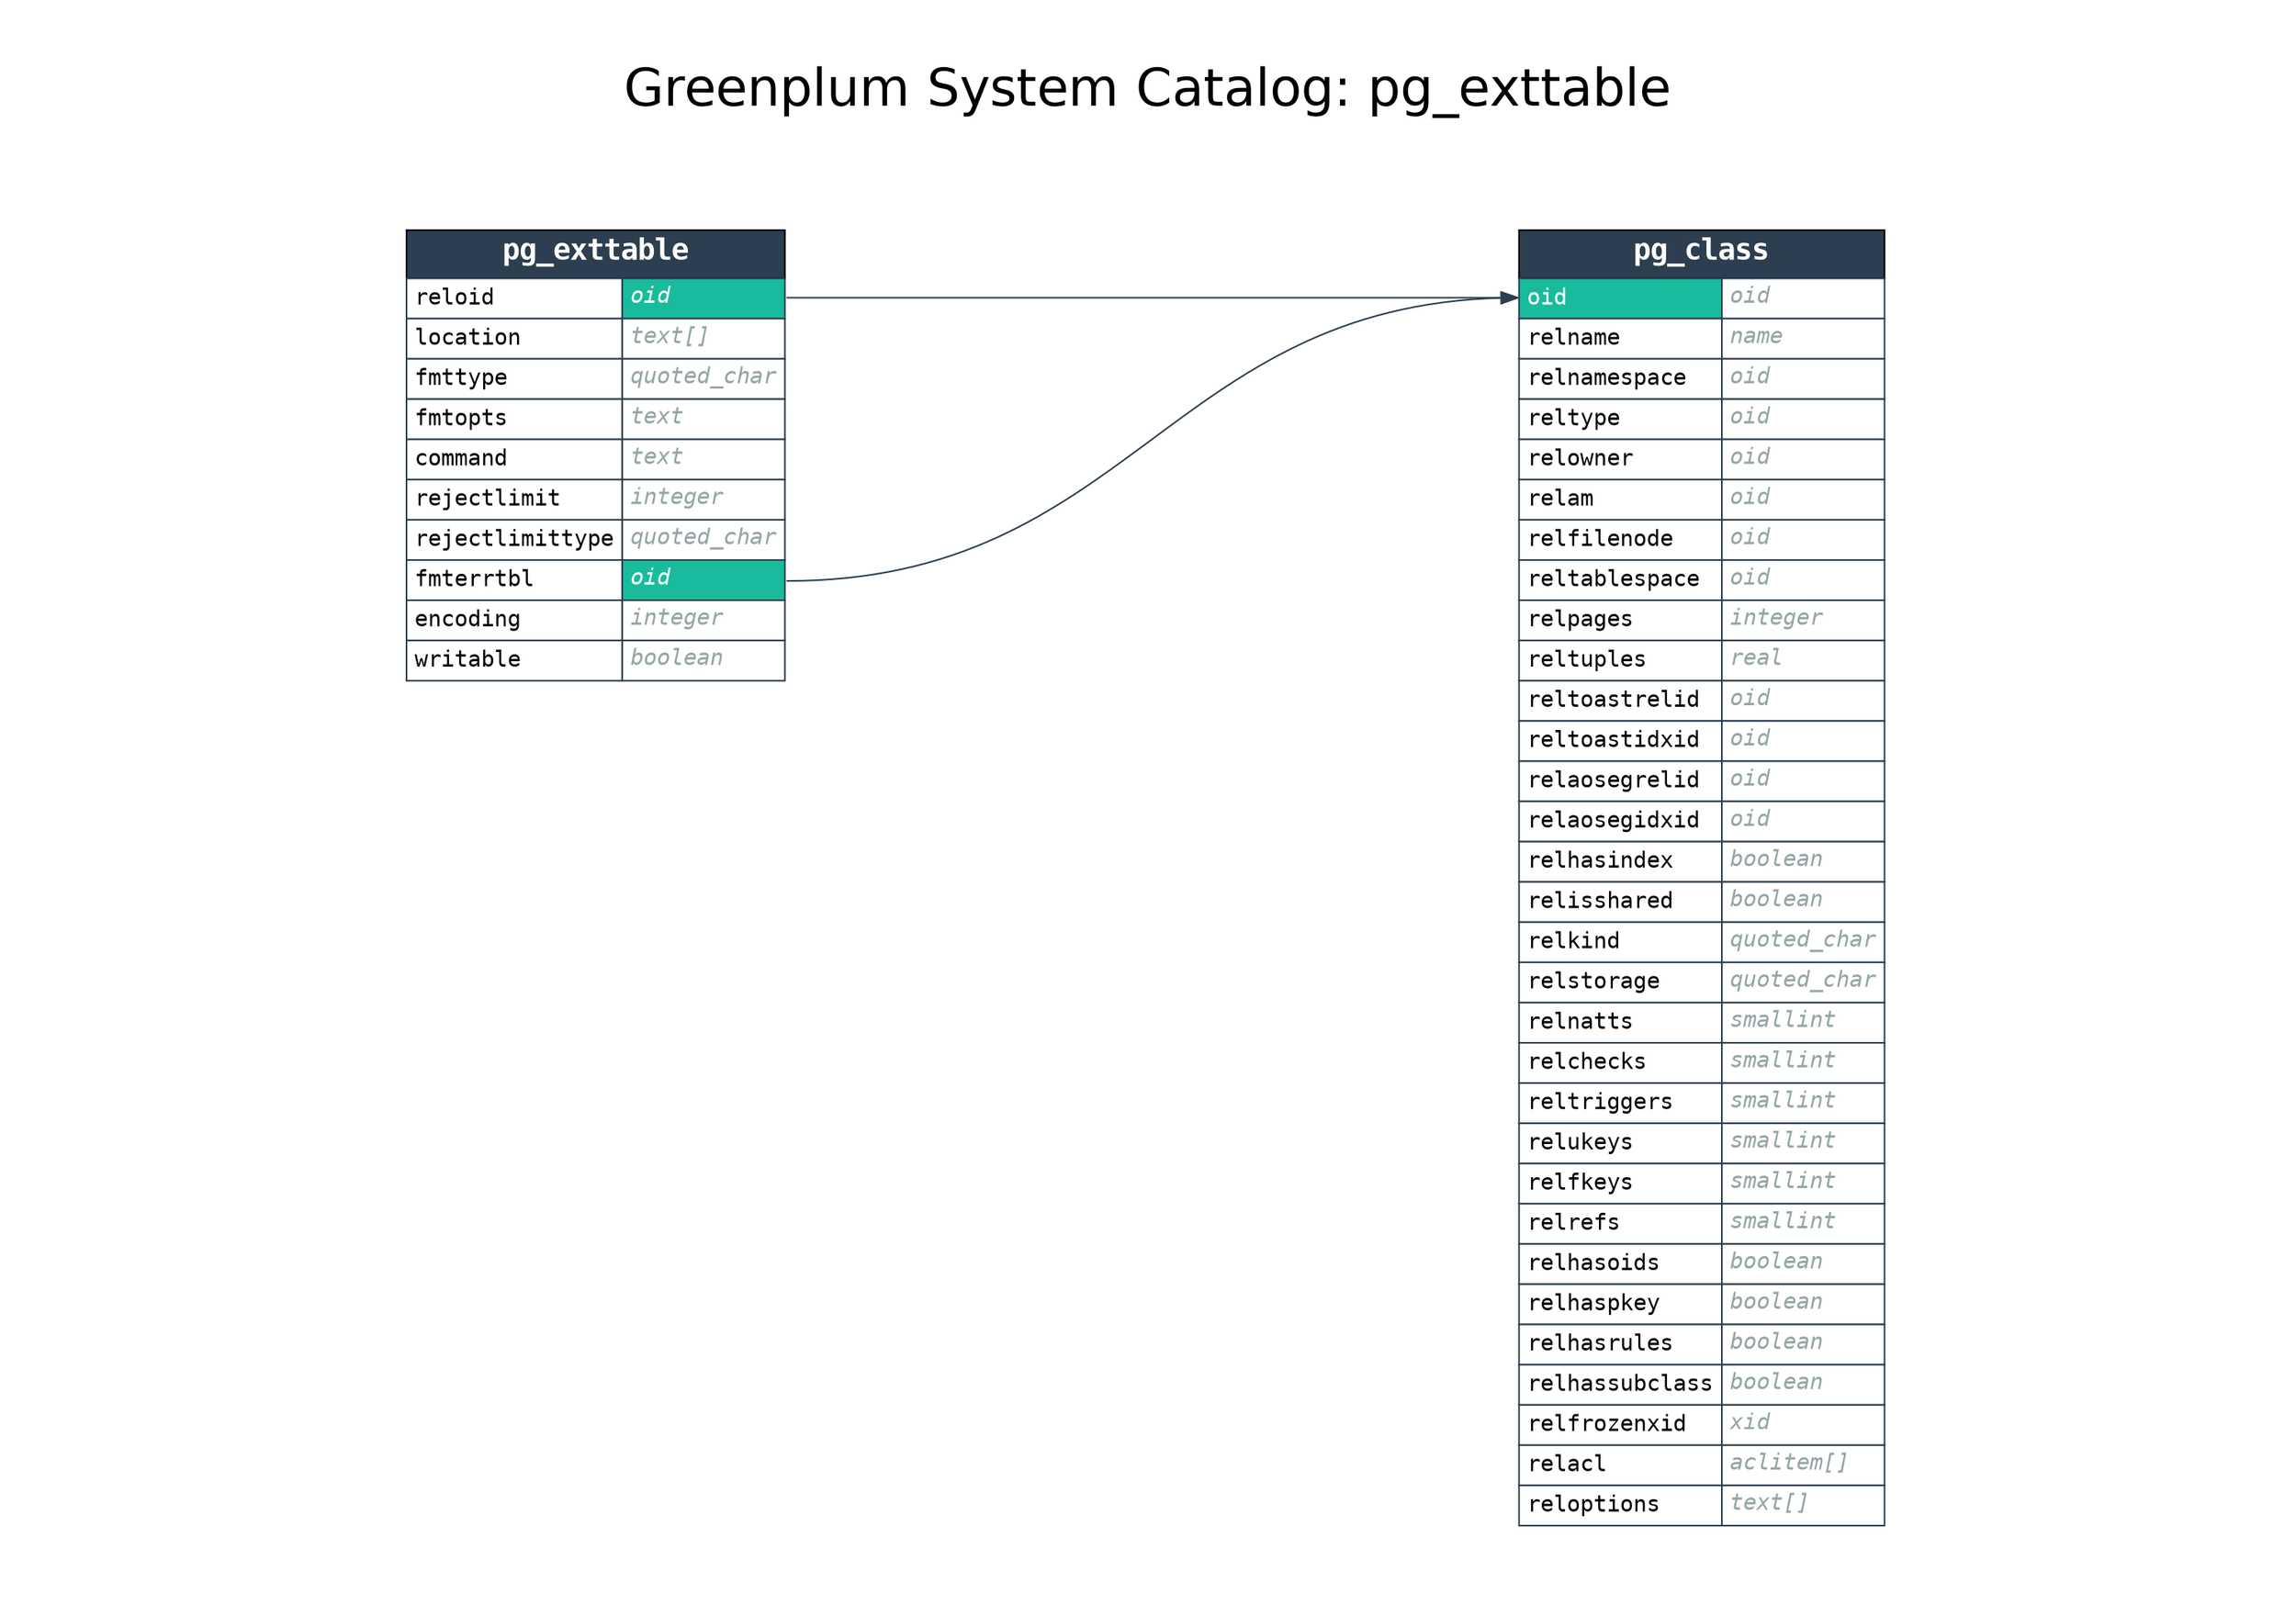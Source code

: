 digraph GPDB {

    label="Greenplum System Catalog: pg_exttable";
    labelloc="t";
    fontname="Helvetica"
    fontsize=32
    

    pad=0.5;
    nodesep=0.5;
    ranksep=0.5;
    rankdir=LR;
    node [shape = "plaintext"];

    
    subgraph cluster_from {
        rankdir=TB
        style=invis;

        
    }
    
    subgraph cluster_selected {
        rankdir=TB
        style=invis;

        
            pg_exttable [label = <<FONT FACE="monospace"><TABLE BORDER="0" CELLBORDER="1" CELLSPACING="0" CELLPADDING="4">
<TR><TD BGCOLOR="#2c3e50" ALIGN="CENTER" COLSPAN="2"><FONT COLOR="#FFFFFF" POINT-SIZE="18"><B>pg_exttable</B></FONT></TD></TR>

<TR>
<TD COLOR="#2c3e50" BGCOLOR="#FFFFFF" ALIGN="LEFT" PORT="reloid_in"><FONT COLOR="#000000">reloid</FONT></TD>
<TD COLOR="#2c3e50" BGCOLOR="#18bc9c" ALIGN="LEFT" PORT="reloid_out"><FONT COLOR="#FFFFFF"><I>oid</I></FONT></TD>
</TR>

<TR>
<TD COLOR="#2c3e50" BGCOLOR="#FFFFFF" ALIGN="LEFT" PORT="location_in"><FONT COLOR="#000000">location</FONT></TD>
<TD COLOR="#2c3e50" BGCOLOR="#FFFFFF" ALIGN="LEFT" PORT="location_out"><FONT COLOR="#95a5a6"><I>text[]</I></FONT></TD>
</TR>

<TR>
<TD COLOR="#2c3e50" BGCOLOR="#FFFFFF" ALIGN="LEFT" PORT="fmttype_in"><FONT COLOR="#000000">fmttype</FONT></TD>
<TD COLOR="#2c3e50" BGCOLOR="#FFFFFF" ALIGN="LEFT" PORT="fmttype_out"><FONT COLOR="#95a5a6"><I>quoted_char</I></FONT></TD>
</TR>

<TR>
<TD COLOR="#2c3e50" BGCOLOR="#FFFFFF" ALIGN="LEFT" PORT="fmtopts_in"><FONT COLOR="#000000">fmtopts</FONT></TD>
<TD COLOR="#2c3e50" BGCOLOR="#FFFFFF" ALIGN="LEFT" PORT="fmtopts_out"><FONT COLOR="#95a5a6"><I>text</I></FONT></TD>
</TR>

<TR>
<TD COLOR="#2c3e50" BGCOLOR="#FFFFFF" ALIGN="LEFT" PORT="command_in"><FONT COLOR="#000000">command</FONT></TD>
<TD COLOR="#2c3e50" BGCOLOR="#FFFFFF" ALIGN="LEFT" PORT="command_out"><FONT COLOR="#95a5a6"><I>text</I></FONT></TD>
</TR>

<TR>
<TD COLOR="#2c3e50" BGCOLOR="#FFFFFF" ALIGN="LEFT" PORT="rejectlimit_in"><FONT COLOR="#000000">rejectlimit</FONT></TD>
<TD COLOR="#2c3e50" BGCOLOR="#FFFFFF" ALIGN="LEFT" PORT="rejectlimit_out"><FONT COLOR="#95a5a6"><I>integer</I></FONT></TD>
</TR>

<TR>
<TD COLOR="#2c3e50" BGCOLOR="#FFFFFF" ALIGN="LEFT" PORT="rejectlimittype_in"><FONT COLOR="#000000">rejectlimittype</FONT></TD>
<TD COLOR="#2c3e50" BGCOLOR="#FFFFFF" ALIGN="LEFT" PORT="rejectlimittype_out"><FONT COLOR="#95a5a6"><I>quoted_char</I></FONT></TD>
</TR>

<TR>
<TD COLOR="#2c3e50" BGCOLOR="#FFFFFF" ALIGN="LEFT" PORT="fmterrtbl_in"><FONT COLOR="#000000">fmterrtbl</FONT></TD>
<TD COLOR="#2c3e50" BGCOLOR="#18bc9c" ALIGN="LEFT" PORT="fmterrtbl_out"><FONT COLOR="#FFFFFF"><I>oid</I></FONT></TD>
</TR>

<TR>
<TD COLOR="#2c3e50" BGCOLOR="#FFFFFF" ALIGN="LEFT" PORT="encoding_in"><FONT COLOR="#000000">encoding</FONT></TD>
<TD COLOR="#2c3e50" BGCOLOR="#FFFFFF" ALIGN="LEFT" PORT="encoding_out"><FONT COLOR="#95a5a6"><I>integer</I></FONT></TD>
</TR>

<TR>
<TD COLOR="#2c3e50" BGCOLOR="#FFFFFF" ALIGN="LEFT" PORT="writable_in"><FONT COLOR="#000000">writable</FONT></TD>
<TD COLOR="#2c3e50" BGCOLOR="#FFFFFF" ALIGN="LEFT" PORT="writable_out"><FONT COLOR="#95a5a6"><I>boolean</I></FONT></TD>
</TR>

</TABLE></FONT>> name = "pg_exttable"];
        
    }
    
    subgraph cluster_to {
        rankdir=TB
        style=invis;

        
            pg_class [label = <<FONT FACE="monospace"><TABLE BORDER="0" CELLBORDER="1" CELLSPACING="0" CELLPADDING="4">
<TR><TD BGCOLOR="#2c3e50" ALIGN="CENTER" COLSPAN="2"><FONT COLOR="#FFFFFF" POINT-SIZE="18"><B>pg_class</B></FONT></TD></TR>

<TR>
<TD COLOR="#2c3e50" BGCOLOR="#18bc9c" ALIGN="LEFT" PORT="oid_in"><FONT COLOR="#FFFFFF">oid</FONT></TD>
<TD COLOR="#2c3e50" BGCOLOR="#FFFFFF" ALIGN="LEFT" PORT="oid_out"><FONT COLOR="#95a5a6"><I>oid</I></FONT></TD>
</TR>

<TR>
<TD COLOR="#2c3e50" BGCOLOR="#FFFFFF" ALIGN="LEFT" PORT="relname_in"><FONT COLOR="#000000">relname</FONT></TD>
<TD COLOR="#2c3e50" BGCOLOR="#FFFFFF" ALIGN="LEFT" PORT="relname_out"><FONT COLOR="#95a5a6"><I>name</I></FONT></TD>
</TR>

<TR>
<TD COLOR="#2c3e50" BGCOLOR="#FFFFFF" ALIGN="LEFT" PORT="relnamespace_in"><FONT COLOR="#000000">relnamespace</FONT></TD>
<TD COLOR="#2c3e50" BGCOLOR="#FFFFFF" ALIGN="LEFT" PORT="relnamespace_out"><FONT COLOR="#95a5a6"><I>oid</I></FONT></TD>
</TR>

<TR>
<TD COLOR="#2c3e50" BGCOLOR="#FFFFFF" ALIGN="LEFT" PORT="reltype_in"><FONT COLOR="#000000">reltype</FONT></TD>
<TD COLOR="#2c3e50" BGCOLOR="#FFFFFF" ALIGN="LEFT" PORT="reltype_out"><FONT COLOR="#95a5a6"><I>oid</I></FONT></TD>
</TR>

<TR>
<TD COLOR="#2c3e50" BGCOLOR="#FFFFFF" ALIGN="LEFT" PORT="relowner_in"><FONT COLOR="#000000">relowner</FONT></TD>
<TD COLOR="#2c3e50" BGCOLOR="#FFFFFF" ALIGN="LEFT" PORT="relowner_out"><FONT COLOR="#95a5a6"><I>oid</I></FONT></TD>
</TR>

<TR>
<TD COLOR="#2c3e50" BGCOLOR="#FFFFFF" ALIGN="LEFT" PORT="relam_in"><FONT COLOR="#000000">relam</FONT></TD>
<TD COLOR="#2c3e50" BGCOLOR="#FFFFFF" ALIGN="LEFT" PORT="relam_out"><FONT COLOR="#95a5a6"><I>oid</I></FONT></TD>
</TR>

<TR>
<TD COLOR="#2c3e50" BGCOLOR="#FFFFFF" ALIGN="LEFT" PORT="relfilenode_in"><FONT COLOR="#000000">relfilenode</FONT></TD>
<TD COLOR="#2c3e50" BGCOLOR="#FFFFFF" ALIGN="LEFT" PORT="relfilenode_out"><FONT COLOR="#95a5a6"><I>oid</I></FONT></TD>
</TR>

<TR>
<TD COLOR="#2c3e50" BGCOLOR="#FFFFFF" ALIGN="LEFT" PORT="reltablespace_in"><FONT COLOR="#000000">reltablespace</FONT></TD>
<TD COLOR="#2c3e50" BGCOLOR="#FFFFFF" ALIGN="LEFT" PORT="reltablespace_out"><FONT COLOR="#95a5a6"><I>oid</I></FONT></TD>
</TR>

<TR>
<TD COLOR="#2c3e50" BGCOLOR="#FFFFFF" ALIGN="LEFT" PORT="relpages_in"><FONT COLOR="#000000">relpages</FONT></TD>
<TD COLOR="#2c3e50" BGCOLOR="#FFFFFF" ALIGN="LEFT" PORT="relpages_out"><FONT COLOR="#95a5a6"><I>integer</I></FONT></TD>
</TR>

<TR>
<TD COLOR="#2c3e50" BGCOLOR="#FFFFFF" ALIGN="LEFT" PORT="reltuples_in"><FONT COLOR="#000000">reltuples</FONT></TD>
<TD COLOR="#2c3e50" BGCOLOR="#FFFFFF" ALIGN="LEFT" PORT="reltuples_out"><FONT COLOR="#95a5a6"><I>real</I></FONT></TD>
</TR>

<TR>
<TD COLOR="#2c3e50" BGCOLOR="#FFFFFF" ALIGN="LEFT" PORT="reltoastrelid_in"><FONT COLOR="#000000">reltoastrelid</FONT></TD>
<TD COLOR="#2c3e50" BGCOLOR="#FFFFFF" ALIGN="LEFT" PORT="reltoastrelid_out"><FONT COLOR="#95a5a6"><I>oid</I></FONT></TD>
</TR>

<TR>
<TD COLOR="#2c3e50" BGCOLOR="#FFFFFF" ALIGN="LEFT" PORT="reltoastidxid_in"><FONT COLOR="#000000">reltoastidxid</FONT></TD>
<TD COLOR="#2c3e50" BGCOLOR="#FFFFFF" ALIGN="LEFT" PORT="reltoastidxid_out"><FONT COLOR="#95a5a6"><I>oid</I></FONT></TD>
</TR>

<TR>
<TD COLOR="#2c3e50" BGCOLOR="#FFFFFF" ALIGN="LEFT" PORT="relaosegrelid_in"><FONT COLOR="#000000">relaosegrelid</FONT></TD>
<TD COLOR="#2c3e50" BGCOLOR="#FFFFFF" ALIGN="LEFT" PORT="relaosegrelid_out"><FONT COLOR="#95a5a6"><I>oid</I></FONT></TD>
</TR>

<TR>
<TD COLOR="#2c3e50" BGCOLOR="#FFFFFF" ALIGN="LEFT" PORT="relaosegidxid_in"><FONT COLOR="#000000">relaosegidxid</FONT></TD>
<TD COLOR="#2c3e50" BGCOLOR="#FFFFFF" ALIGN="LEFT" PORT="relaosegidxid_out"><FONT COLOR="#95a5a6"><I>oid</I></FONT></TD>
</TR>

<TR>
<TD COLOR="#2c3e50" BGCOLOR="#FFFFFF" ALIGN="LEFT" PORT="relhasindex_in"><FONT COLOR="#000000">relhasindex</FONT></TD>
<TD COLOR="#2c3e50" BGCOLOR="#FFFFFF" ALIGN="LEFT" PORT="relhasindex_out"><FONT COLOR="#95a5a6"><I>boolean</I></FONT></TD>
</TR>

<TR>
<TD COLOR="#2c3e50" BGCOLOR="#FFFFFF" ALIGN="LEFT" PORT="relisshared_in"><FONT COLOR="#000000">relisshared</FONT></TD>
<TD COLOR="#2c3e50" BGCOLOR="#FFFFFF" ALIGN="LEFT" PORT="relisshared_out"><FONT COLOR="#95a5a6"><I>boolean</I></FONT></TD>
</TR>

<TR>
<TD COLOR="#2c3e50" BGCOLOR="#FFFFFF" ALIGN="LEFT" PORT="relkind_in"><FONT COLOR="#000000">relkind</FONT></TD>
<TD COLOR="#2c3e50" BGCOLOR="#FFFFFF" ALIGN="LEFT" PORT="relkind_out"><FONT COLOR="#95a5a6"><I>quoted_char</I></FONT></TD>
</TR>

<TR>
<TD COLOR="#2c3e50" BGCOLOR="#FFFFFF" ALIGN="LEFT" PORT="relstorage_in"><FONT COLOR="#000000">relstorage</FONT></TD>
<TD COLOR="#2c3e50" BGCOLOR="#FFFFFF" ALIGN="LEFT" PORT="relstorage_out"><FONT COLOR="#95a5a6"><I>quoted_char</I></FONT></TD>
</TR>

<TR>
<TD COLOR="#2c3e50" BGCOLOR="#FFFFFF" ALIGN="LEFT" PORT="relnatts_in"><FONT COLOR="#000000">relnatts</FONT></TD>
<TD COLOR="#2c3e50" BGCOLOR="#FFFFFF" ALIGN="LEFT" PORT="relnatts_out"><FONT COLOR="#95a5a6"><I>smallint</I></FONT></TD>
</TR>

<TR>
<TD COLOR="#2c3e50" BGCOLOR="#FFFFFF" ALIGN="LEFT" PORT="relchecks_in"><FONT COLOR="#000000">relchecks</FONT></TD>
<TD COLOR="#2c3e50" BGCOLOR="#FFFFFF" ALIGN="LEFT" PORT="relchecks_out"><FONT COLOR="#95a5a6"><I>smallint</I></FONT></TD>
</TR>

<TR>
<TD COLOR="#2c3e50" BGCOLOR="#FFFFFF" ALIGN="LEFT" PORT="reltriggers_in"><FONT COLOR="#000000">reltriggers</FONT></TD>
<TD COLOR="#2c3e50" BGCOLOR="#FFFFFF" ALIGN="LEFT" PORT="reltriggers_out"><FONT COLOR="#95a5a6"><I>smallint</I></FONT></TD>
</TR>

<TR>
<TD COLOR="#2c3e50" BGCOLOR="#FFFFFF" ALIGN="LEFT" PORT="relukeys_in"><FONT COLOR="#000000">relukeys</FONT></TD>
<TD COLOR="#2c3e50" BGCOLOR="#FFFFFF" ALIGN="LEFT" PORT="relukeys_out"><FONT COLOR="#95a5a6"><I>smallint</I></FONT></TD>
</TR>

<TR>
<TD COLOR="#2c3e50" BGCOLOR="#FFFFFF" ALIGN="LEFT" PORT="relfkeys_in"><FONT COLOR="#000000">relfkeys</FONT></TD>
<TD COLOR="#2c3e50" BGCOLOR="#FFFFFF" ALIGN="LEFT" PORT="relfkeys_out"><FONT COLOR="#95a5a6"><I>smallint</I></FONT></TD>
</TR>

<TR>
<TD COLOR="#2c3e50" BGCOLOR="#FFFFFF" ALIGN="LEFT" PORT="relrefs_in"><FONT COLOR="#000000">relrefs</FONT></TD>
<TD COLOR="#2c3e50" BGCOLOR="#FFFFFF" ALIGN="LEFT" PORT="relrefs_out"><FONT COLOR="#95a5a6"><I>smallint</I></FONT></TD>
</TR>

<TR>
<TD COLOR="#2c3e50" BGCOLOR="#FFFFFF" ALIGN="LEFT" PORT="relhasoids_in"><FONT COLOR="#000000">relhasoids</FONT></TD>
<TD COLOR="#2c3e50" BGCOLOR="#FFFFFF" ALIGN="LEFT" PORT="relhasoids_out"><FONT COLOR="#95a5a6"><I>boolean</I></FONT></TD>
</TR>

<TR>
<TD COLOR="#2c3e50" BGCOLOR="#FFFFFF" ALIGN="LEFT" PORT="relhaspkey_in"><FONT COLOR="#000000">relhaspkey</FONT></TD>
<TD COLOR="#2c3e50" BGCOLOR="#FFFFFF" ALIGN="LEFT" PORT="relhaspkey_out"><FONT COLOR="#95a5a6"><I>boolean</I></FONT></TD>
</TR>

<TR>
<TD COLOR="#2c3e50" BGCOLOR="#FFFFFF" ALIGN="LEFT" PORT="relhasrules_in"><FONT COLOR="#000000">relhasrules</FONT></TD>
<TD COLOR="#2c3e50" BGCOLOR="#FFFFFF" ALIGN="LEFT" PORT="relhasrules_out"><FONT COLOR="#95a5a6"><I>boolean</I></FONT></TD>
</TR>

<TR>
<TD COLOR="#2c3e50" BGCOLOR="#FFFFFF" ALIGN="LEFT" PORT="relhassubclass_in"><FONT COLOR="#000000">relhassubclass</FONT></TD>
<TD COLOR="#2c3e50" BGCOLOR="#FFFFFF" ALIGN="LEFT" PORT="relhassubclass_out"><FONT COLOR="#95a5a6"><I>boolean</I></FONT></TD>
</TR>

<TR>
<TD COLOR="#2c3e50" BGCOLOR="#FFFFFF" ALIGN="LEFT" PORT="relfrozenxid_in"><FONT COLOR="#000000">relfrozenxid</FONT></TD>
<TD COLOR="#2c3e50" BGCOLOR="#FFFFFF" ALIGN="LEFT" PORT="relfrozenxid_out"><FONT COLOR="#95a5a6"><I>xid</I></FONT></TD>
</TR>

<TR>
<TD COLOR="#2c3e50" BGCOLOR="#FFFFFF" ALIGN="LEFT" PORT="relacl_in"><FONT COLOR="#000000">relacl</FONT></TD>
<TD COLOR="#2c3e50" BGCOLOR="#FFFFFF" ALIGN="LEFT" PORT="relacl_out"><FONT COLOR="#95a5a6"><I>aclitem[]</I></FONT></TD>
</TR>

<TR>
<TD COLOR="#2c3e50" BGCOLOR="#FFFFFF" ALIGN="LEFT" PORT="reloptions_in"><FONT COLOR="#000000">reloptions</FONT></TD>
<TD COLOR="#2c3e50" BGCOLOR="#FFFFFF" ALIGN="LEFT" PORT="reloptions_out"><FONT COLOR="#95a5a6"><I>text[]</I></FONT></TD>
</TR>

</TABLE></FONT>> name = "pg_class"];
        
    }
    

    
        pg_exttable:reloid_out -> pg_class:oid_in [penwidth = 1 color = "#2c3e50"];
    
        pg_exttable:fmterrtbl_out -> pg_class:oid_in [penwidth = 1 color = "#2c3e50"];
    

}